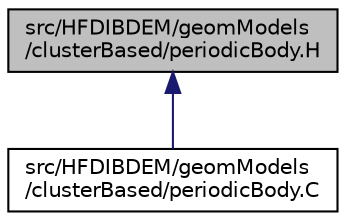 digraph "src/HFDIBDEM/geomModels/clusterBased/periodicBody.H"
{
 // LATEX_PDF_SIZE
  edge [fontname="Helvetica",fontsize="10",labelfontname="Helvetica",labelfontsize="10"];
  node [fontname="Helvetica",fontsize="10",shape=record];
  Node1 [label="src/HFDIBDEM/geomModels\l/clusterBased/periodicBody.H",height=0.2,width=0.4,color="black", fillcolor="grey75", style="filled", fontcolor="black",tooltip=" "];
  Node1 -> Node2 [dir="back",color="midnightblue",fontsize="10",style="solid",fontname="Helvetica"];
  Node2 [label="src/HFDIBDEM/geomModels\l/clusterBased/periodicBody.C",height=0.2,width=0.4,color="black", fillcolor="white", style="filled",URL="$geomModels_2clusterBased_2periodicBody_8C.html",tooltip=" "];
}
